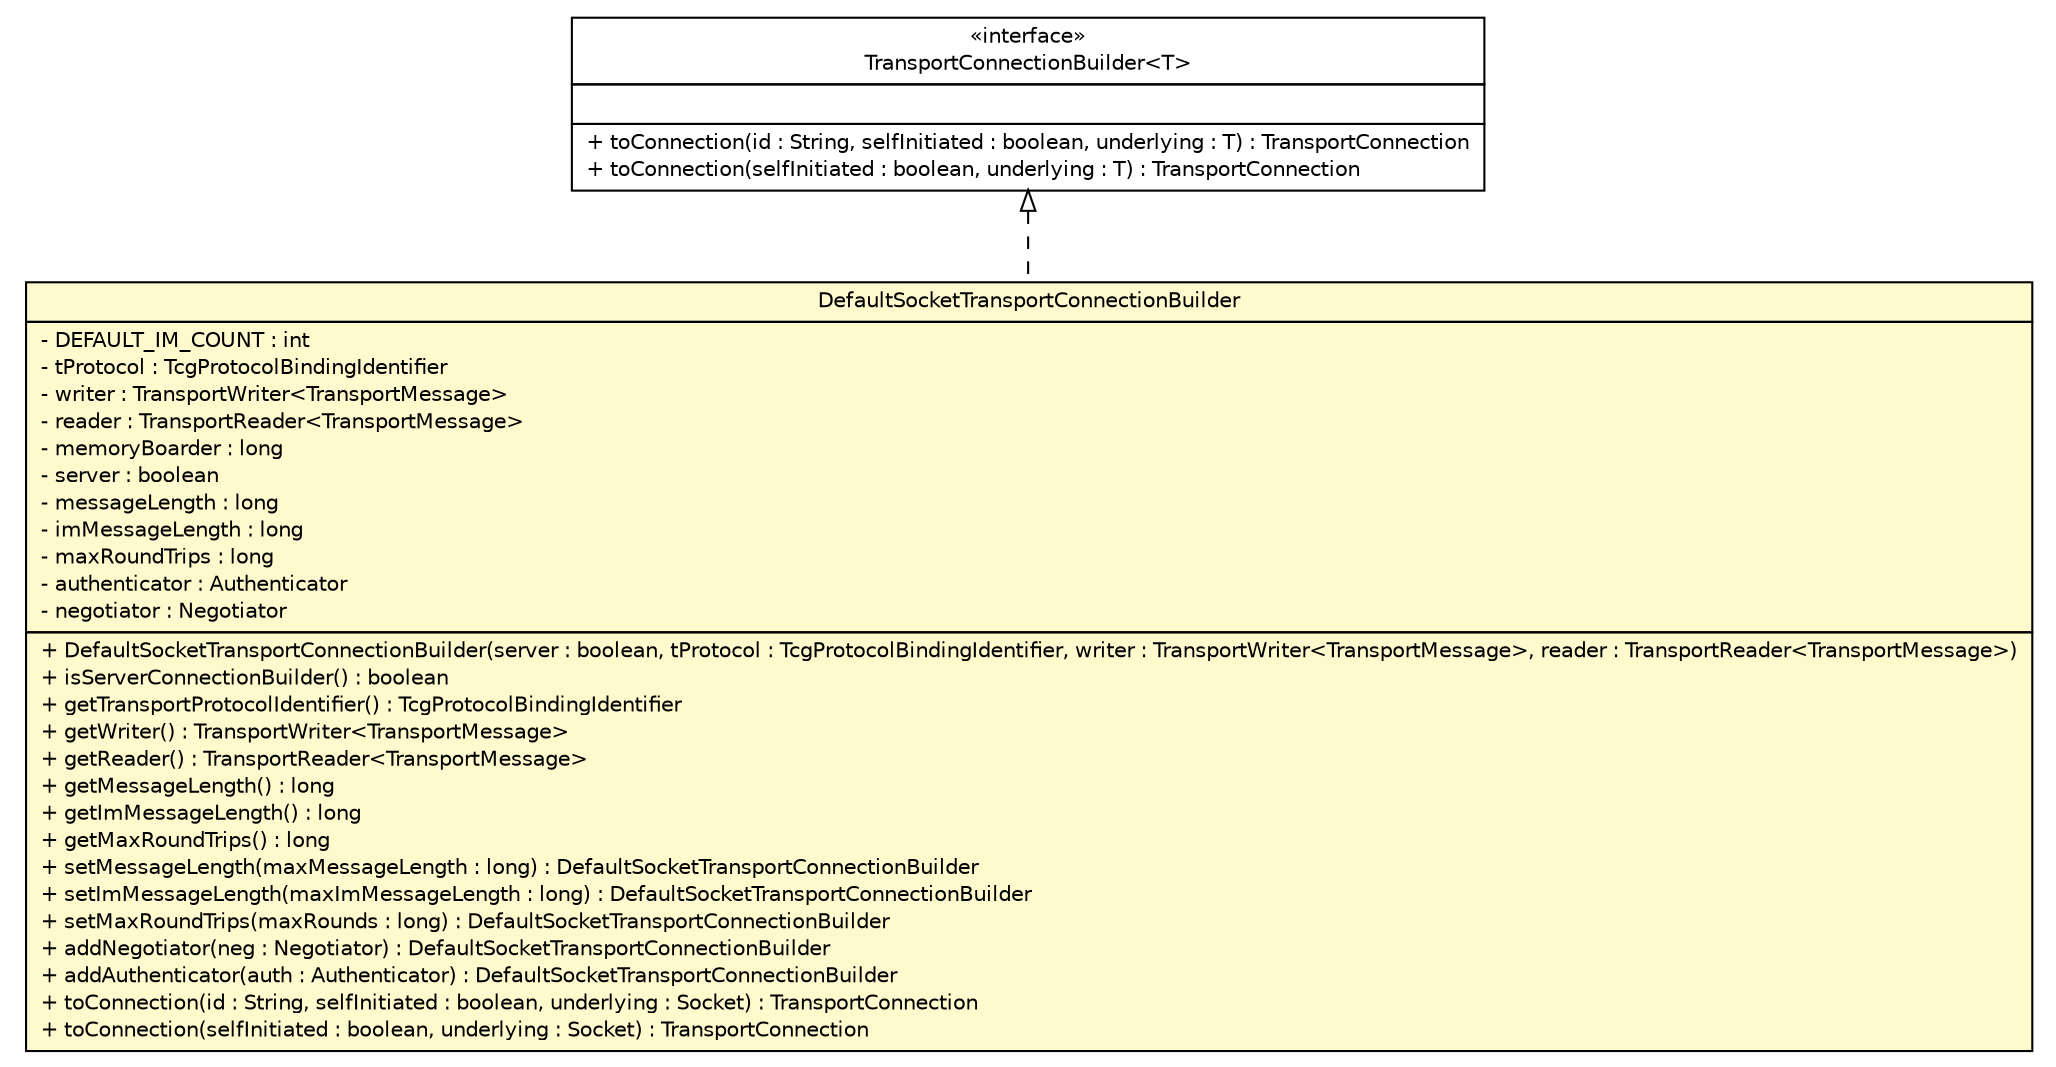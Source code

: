 #!/usr/local/bin/dot
#
# Class diagram 
# Generated by UMLGraph version R5_6 (http://www.umlgraph.org/)
#

digraph G {
	edge [fontname="Helvetica",fontsize=10,labelfontname="Helvetica",labelfontsize=10];
	node [fontname="Helvetica",fontsize=10,shape=plaintext];
	nodesep=0.25;
	ranksep=0.5;
	// de.hsbremen.tc.tnc.transport.TransportConnectionBuilder<T>
	c573 [label=<<table title="de.hsbremen.tc.tnc.transport.TransportConnectionBuilder" border="0" cellborder="1" cellspacing="0" cellpadding="2" port="p" href="../../../../../../de/hsbremen/tc/tnc/transport/TransportConnectionBuilder.html">
		<tr><td><table border="0" cellspacing="0" cellpadding="1">
<tr><td align="center" balign="center"> &#171;interface&#187; </td></tr>
<tr><td align="center" balign="center"> TransportConnectionBuilder&lt;T&gt; </td></tr>
		</table></td></tr>
		<tr><td><table border="0" cellspacing="0" cellpadding="1">
<tr><td align="left" balign="left">  </td></tr>
		</table></td></tr>
		<tr><td><table border="0" cellspacing="0" cellpadding="1">
<tr><td align="left" balign="left"> + toConnection(id : String, selfInitiated : boolean, underlying : T) : TransportConnection </td></tr>
<tr><td align="left" balign="left"> + toConnection(selfInitiated : boolean, underlying : T) : TransportConnection </td></tr>
		</table></td></tr>
		</table>>, URL="../../../../../../de/hsbremen/tc/tnc/transport/TransportConnectionBuilder.html", fontname="Helvetica", fontcolor="black", fontsize=10.0];
	// org.ietf.nea.pt.socket.simple.DefaultSocketTransportConnectionBuilder
	c585 [label=<<table title="org.ietf.nea.pt.socket.simple.DefaultSocketTransportConnectionBuilder" border="0" cellborder="1" cellspacing="0" cellpadding="2" port="p" bgcolor="lemonChiffon" href="./DefaultSocketTransportConnectionBuilder.html">
		<tr><td><table border="0" cellspacing="0" cellpadding="1">
<tr><td align="center" balign="center"> DefaultSocketTransportConnectionBuilder </td></tr>
		</table></td></tr>
		<tr><td><table border="0" cellspacing="0" cellpadding="1">
<tr><td align="left" balign="left"> - DEFAULT_IM_COUNT : int </td></tr>
<tr><td align="left" balign="left"> - tProtocol : TcgProtocolBindingIdentifier </td></tr>
<tr><td align="left" balign="left"> - writer : TransportWriter&lt;TransportMessage&gt; </td></tr>
<tr><td align="left" balign="left"> - reader : TransportReader&lt;TransportMessage&gt; </td></tr>
<tr><td align="left" balign="left"> - memoryBoarder : long </td></tr>
<tr><td align="left" balign="left"> - server : boolean </td></tr>
<tr><td align="left" balign="left"> - messageLength : long </td></tr>
<tr><td align="left" balign="left"> - imMessageLength : long </td></tr>
<tr><td align="left" balign="left"> - maxRoundTrips : long </td></tr>
<tr><td align="left" balign="left"> - authenticator : Authenticator </td></tr>
<tr><td align="left" balign="left"> - negotiator : Negotiator </td></tr>
		</table></td></tr>
		<tr><td><table border="0" cellspacing="0" cellpadding="1">
<tr><td align="left" balign="left"> + DefaultSocketTransportConnectionBuilder(server : boolean, tProtocol : TcgProtocolBindingIdentifier, writer : TransportWriter&lt;TransportMessage&gt;, reader : TransportReader&lt;TransportMessage&gt;) </td></tr>
<tr><td align="left" balign="left"> + isServerConnectionBuilder() : boolean </td></tr>
<tr><td align="left" balign="left"> + getTransportProtocolIdentifier() : TcgProtocolBindingIdentifier </td></tr>
<tr><td align="left" balign="left"> + getWriter() : TransportWriter&lt;TransportMessage&gt; </td></tr>
<tr><td align="left" balign="left"> + getReader() : TransportReader&lt;TransportMessage&gt; </td></tr>
<tr><td align="left" balign="left"> + getMessageLength() : long </td></tr>
<tr><td align="left" balign="left"> + getImMessageLength() : long </td></tr>
<tr><td align="left" balign="left"> + getMaxRoundTrips() : long </td></tr>
<tr><td align="left" balign="left"> + setMessageLength(maxMessageLength : long) : DefaultSocketTransportConnectionBuilder </td></tr>
<tr><td align="left" balign="left"> + setImMessageLength(maxImMessageLength : long) : DefaultSocketTransportConnectionBuilder </td></tr>
<tr><td align="left" balign="left"> + setMaxRoundTrips(maxRounds : long) : DefaultSocketTransportConnectionBuilder </td></tr>
<tr><td align="left" balign="left"> + addNegotiator(neg : Negotiator) : DefaultSocketTransportConnectionBuilder </td></tr>
<tr><td align="left" balign="left"> + addAuthenticator(auth : Authenticator) : DefaultSocketTransportConnectionBuilder </td></tr>
<tr><td align="left" balign="left"> + toConnection(id : String, selfInitiated : boolean, underlying : Socket) : TransportConnection </td></tr>
<tr><td align="left" balign="left"> + toConnection(selfInitiated : boolean, underlying : Socket) : TransportConnection </td></tr>
		</table></td></tr>
		</table>>, URL="./DefaultSocketTransportConnectionBuilder.html", fontname="Helvetica", fontcolor="black", fontsize=10.0];
	//org.ietf.nea.pt.socket.simple.DefaultSocketTransportConnectionBuilder implements de.hsbremen.tc.tnc.transport.TransportConnectionBuilder<T>
	c573:p -> c585:p [dir=back,arrowtail=empty,style=dashed];
}

